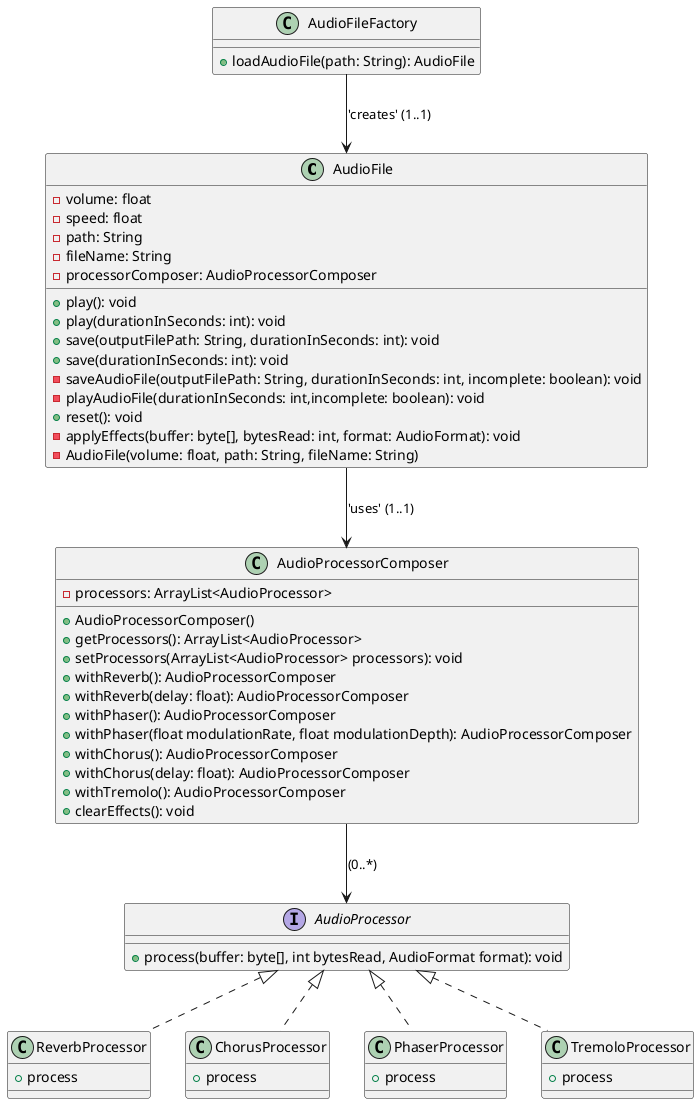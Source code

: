 @startuml Diagrama

'Facade (Structural Pattern)'
class AudioFile {
    - volume: float
    - speed: float
    - path: String
    - fileName: String
    - processorComposer: AudioProcessorComposer

    + play(): void
    + play(durationInSeconds: int): void
    + save(outputFilePath: String, durationInSeconds: int): void
    + save(durationInSeconds: int): void
    - saveAudioFile(outputFilePath: String, durationInSeconds: int, incomplete: boolean): void
    - playAudioFile(durationInSeconds: int,incomplete: boolean): void
    + reset(): void
    - applyEffects(buffer: byte[], bytesRead: int, format: AudioFormat): void
    - AudioFile(volume: float, path: String, fileName: String)
}

'Composite (Structural Pattern)'
class AudioProcessorComposer {
    - processors: ArrayList<AudioProcessor>
    + AudioProcessorComposer()
    + getProcessors(): ArrayList<AudioProcessor>
    + setProcessors(ArrayList<AudioProcessor> processors): void
    + withReverb(): AudioProcessorComposer
    + withReverb(delay: float): AudioProcessorComposer
    + withPhaser(): AudioProcessorComposer
    + withPhaser(float modulationRate, float modulationDepth): AudioProcessorComposer
    + withChorus(): AudioProcessorComposer
    + withChorus(delay: float): AudioProcessorComposer
    + withTremolo(): AudioProcessorComposer
    + clearEffects(): void
}

'Factory (Creational Pattern)'
class AudioFileFactory {
    + loadAudioFile(path: String): AudioFile
}

'Strategy (Behavioral Pattern)'
interface AudioProcessor {
    + process(buffer: byte[], int bytesRead, AudioFormat format): void
}

class ReverbProcessor implements AudioProcessor {
    + process
}
class ChorusProcessor implements AudioProcessor {
    + process
}
class PhaserProcessor implements AudioProcessor {
    + process
}
class TremoloProcessor implements AudioProcessor {
    + process
}

'Association'
AudioFileFactory --> AudioFile : 'creates' (1..1)
AudioFile --> AudioProcessorComposer : 'uses' (1..1)
AudioProcessorComposer --> AudioProcessor : (0..*)

@enduml